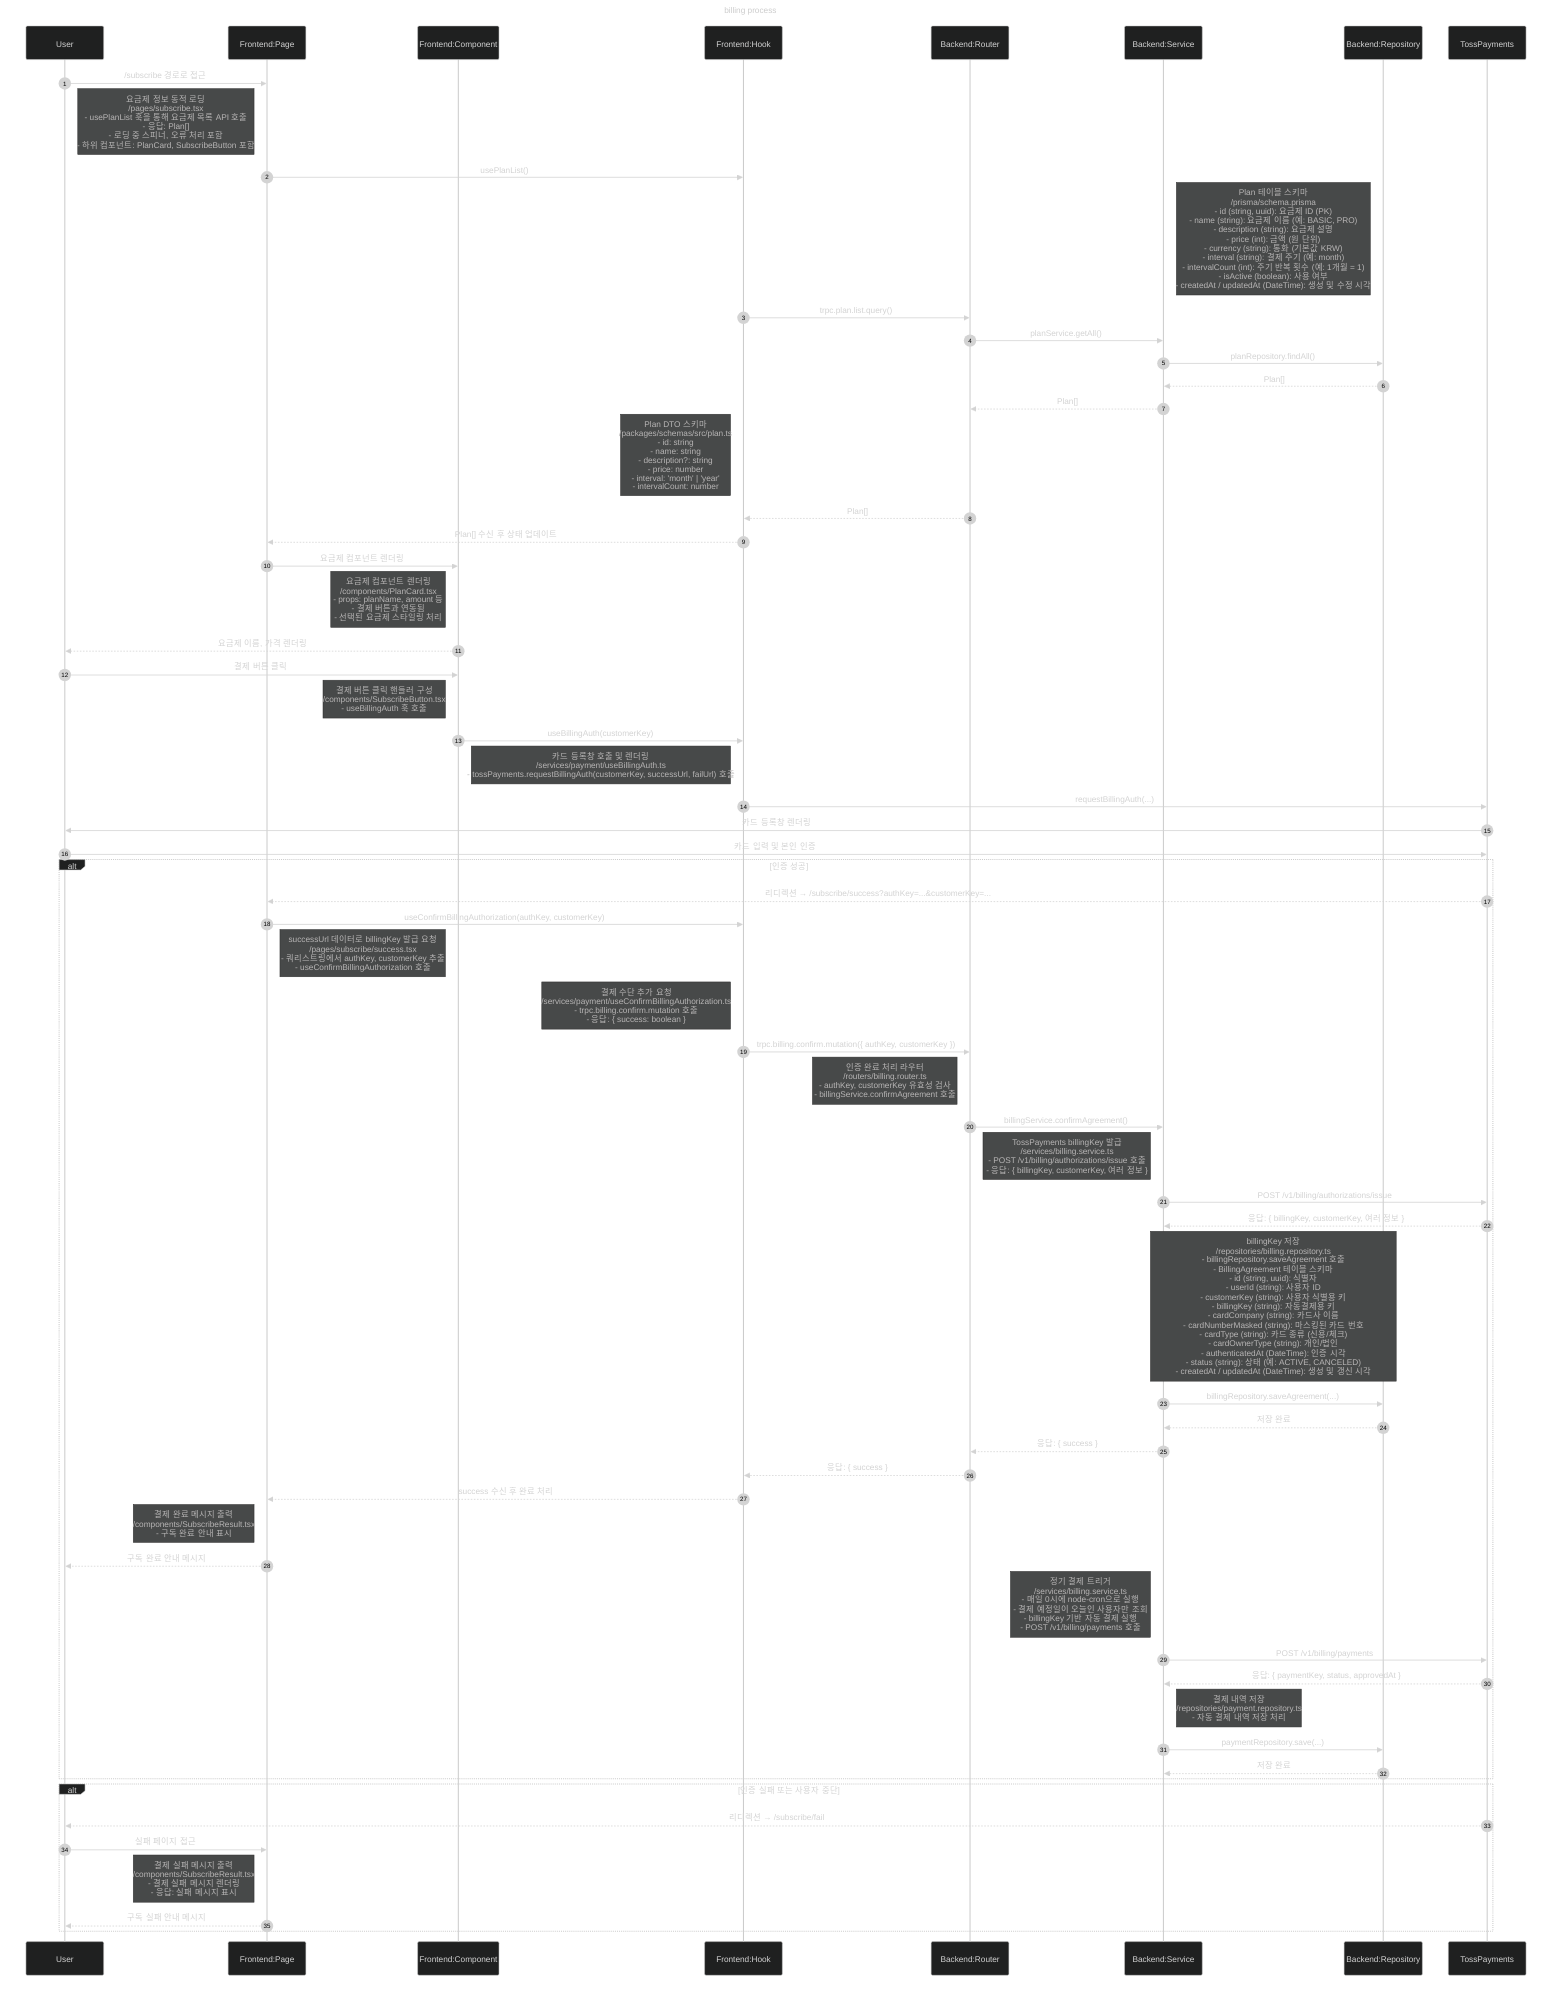 ---
title: billing process
config:
  theme: dark
---
sequenceDiagram
  autonumber
  participant User
  participant F_Page as Frontend:Page
  participant F_View as Frontend:Component
  participant F_Hook as Frontend:Hook
  participant B_Router as Backend:Router
  participant B_Service as Backend:Service
  participant B_Repo as Backend:Repository
  participant TossPayments

  %% Step 0: 요금제 결제 페이지 진입
  User->>F_Page: /subscribe 경로로 접근
  note left of F_Page: 요금제 정보 동적 로딩<br>/pages/subscribe.tsx<br>- usePlanList 훅을 통해 요금제 목록 API 호출<br>- 응답: Plan[]<br>- 로딩 중 스피너, 오류 처리 포함<br>- 하위 컴포넌트: PlanCard, SubscribeButton 포함
  F_Page->>F_Hook: usePlanList()
  note left of B_Repo: Plan 테이블 스키마<br>/prisma/schema.prisma<br>- id (string, uuid): 요금제 ID (PK)<br>- name (string): 요금제 이름 (예: BASIC, PRO)<br>- description (string): 요금제 설명<br>- price (int): 금액 (원 단위)<br>- currency (string): 통화 (기본값 KRW)<br>- interval (string): 결제 주기 (예: month)<br>- intervalCount (int): 주기 반복 횟수 (예: 1개월 = 1)<br>- isActive (boolean): 사용 여부<br>- createdAt / updatedAt (DateTime): 생성 및 수정 시각
F_Hook->>B_Router: trpc.plan.list.query()
  B_Router->>B_Service: planService.getAll()
  B_Service->>B_Repo: planRepository.findAll()
  B_Repo-->>B_Service: Plan[]
  B_Service-->>B_Router: Plan[]
  note left of F_Hook: Plan DTO 스키마<br>/packages/schemas/src/plan.ts<br>- id: string<br>- name: string<br>- description?: string<br>- price: number<br>- interval: 'month' | 'year'<br>- intervalCount: number
B_Router-->>F_Hook: Plan[]
  F_Hook-->>F_Page: Plan[] 수신 후 상태 업데이트
  F_Page->>F_View: 요금제 컴포넌트 렌더링
    note left of F_View: 요금제 컴포넌트 렌더링<br>/components/PlanCard.tsx<br>- props: planName, amount 등<br>- 결제 버튼과 연동됨<br>- 선택된 요금제 스타일링 처리
  F_View-->>User: 요금제 이름, 가격 렌더링

  %% Step 1: 결제 인증 요청 (requestBillingAuth)
  User->>F_View: 결제 버튼 클릭
  note left of F_View: 결제 버튼 클릭 핸들러 구성<br>/components/SubscribeButton.tsx<br>- useBillingAuth 훅 호출
  F_View->>F_Hook: useBillingAuth(customerKey)
  note left of F_Hook: 카드 등록창 호출 및 렌더링<br>/services/payment/useBillingAuth.ts<br>- tossPayments.requestBillingAuth(customerKey, successUrl, failUrl) 호출

  F_Hook->>TossPayments: requestBillingAuth(...)
  TossPayments->>User: 카드 등록창 렌더링
  User->>TossPayments: 카드 입력 및 본인 인증

  alt 인증 성공
    TossPayments-->>F_Page: 리디렉션 → /subscribe/success?authKey=...&customerKey=...

    F_Page->>F_Hook: useConfirmBillingAuthorization(authKey, customerKey)
    note right of F_Page: successUrl 데이터로 billingKey 발급 요청<br>/pages/subscribe/success.tsx<br>- 쿼리스트링에서 authKey, customerKey 추출<br>- useConfirmBillingAuthorization 호출

    note left of F_Hook: 결제 수단 추가 요청<br>/services/payment/useConfirmBillingAuthorization.ts<br>- trpc.billing.confirm.mutation 호출<br>- 응답: { success: boolean }
    F_Hook->>B_Router: trpc.billing.confirm.mutation({ authKey, customerKey })

    note left of B_Router: 인증 완료 처리 라우터<br>/routers/billing.router.ts<br>- authKey, customerKey 유효성 검사<br>- billingService.confirmAgreement 호출
    B_Router->>B_Service: billingService.confirmAgreement()

    note left of B_Service: TossPayments billingKey 발급<br>/services/billing.service.ts<br>- POST /v1/billing/authorizations/issue 호출<br>- 응답: { billingKey, customerKey, 여러 정보 }
    B_Service->>TossPayments: POST /v1/billing/authorizations/issue
    TossPayments-->>B_Service: 응답: { billingKey, customerKey, 여러 정보 }

    note over B_Service,B_Repo: billingKey 저장<br>/repositories/billing.repository.ts<br>- billingRepository.saveAgreement 호출<br>- BillingAgreement 테이블 스키마<br>  - id (string, uuid): 식별자<br>  - userId (string): 사용자 ID<br>  - customerKey (string): 사용자 식별용 키<br>  - billingKey (string): 자동결제용 키<br>  - cardCompany (string): 카드사 이름<br>  - cardNumberMasked (string): 마스킹된 카드 번호<br>  - cardType (string): 카드 종류 (신용/체크)<br>  - cardOwnerType (string): 개인/법인<br>  - authenticatedAt (DateTime): 인증 시각<br>  - status (string): 상태 (예: ACTIVE, CANCELED)<br>  - createdAt / updatedAt (DateTime): 생성 및 갱신 시각
    B_Service->>B_Repo: billingRepository.saveAgreement(...)
    B_Repo-->>B_Service: 저장 완료

    B_Service-->>B_Router: 응답: { success }
    B_Router-->>F_Hook: 응답: { success }
    F_Hook-->>F_Page: success 수신 후 완료 처리

    note left of F_Page: 결제 완료 메시지 출력<br>/components/SubscribeResult.tsx<br>- 구독 완료 안내 표시
    F_Page-->>User: 구독 완료 안내 메시지

    %% Step 2: 정기 결제 실행 (billingKey 기반)
    note left of B_Service: 정기 결제 트리거<br>/services/billing.service.ts<br>- 매일 0시에 node-cron으로 실행<br>- 결제 예정일이 오늘인 사용자만 조회<br>- billingKey 기반 자동 결제 실행<br>- POST /v1/billing/payments 호출
    B_Service->>TossPayments: POST /v1/billing/payments
    TossPayments-->>B_Service: 응답: { paymentKey, status, approvedAt }
    note right of B_Service: 결제 내역 저장<br>/repositories/payment.repository.ts<br>- 자동 결제 내역 저장 처리
    B_Service->>B_Repo: paymentRepository.save(...)
    B_Repo-->>B_Service: 저장 완료
  end

  alt 인증 실패 또는 사용자 중단
    TossPayments-->>User: 리디렉션 → /subscribe/fail
    User->>F_Page: 실패 페이지 접근
    note left of F_Page: 결제 실패 메시지 출력<br>/components/SubscribeResult.tsx<br>- 결제 실패 메시지 렌더링<br>- 응답: 실패 메시지 표시
    F_Page-->>User: 구독 실패 안내 메시지
  end
